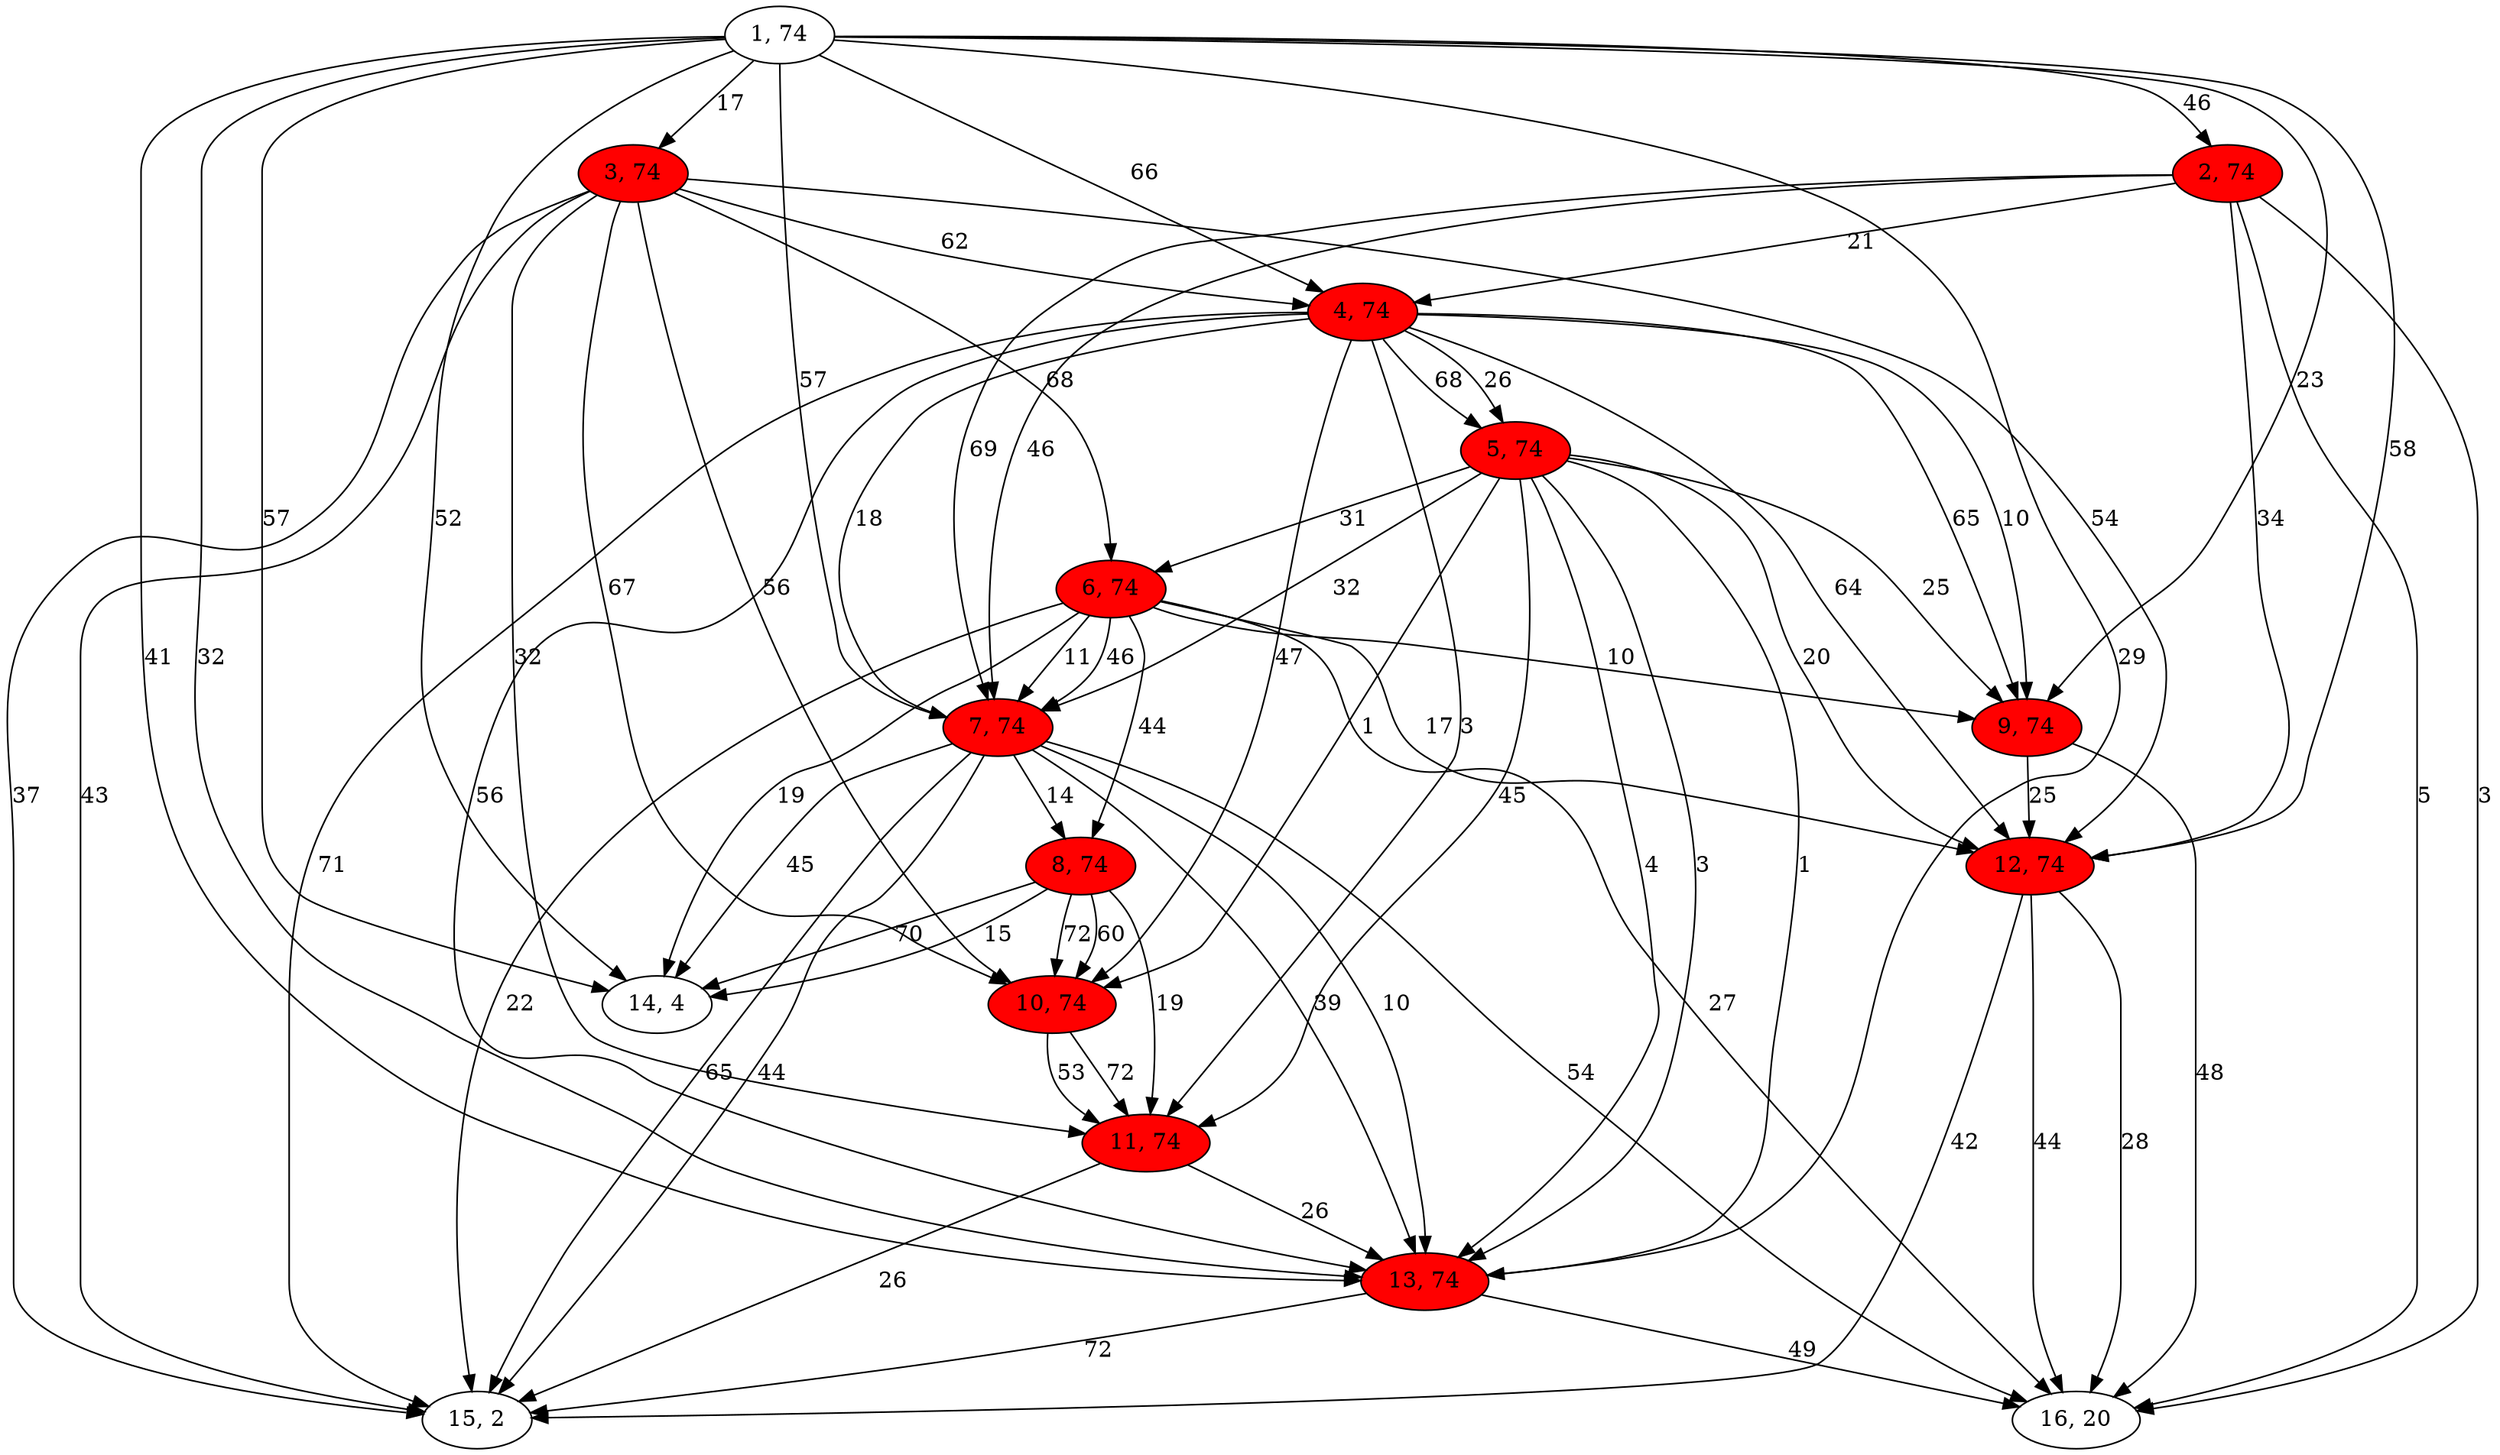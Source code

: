 digraph G{
1[label="1, 74"]
2[label="2, 74"]
3[label="3, 74"]
4[label="4, 74"]
5[label="5, 74"]
6[label="6, 74"]
7[label="7, 74"]
8[label="8, 74"]
9[label="9, 74"]
10[label="10, 74"]
11[label="11, 74"]
12[label="12, 74"]
13[label="13, 74"]
14[label="14, 4"]
15[label="15, 2"]
16[label="16, 20"]
1->14[label="52"]
1->4[label="66"]
1->13[label="29"]
1->9[label="23"]
1->13[label="32"]
1->12[label="58"]
1->14[label="57"]
1->13[label="41"]
1->7[label="57"]
1->3[label="17"]
1->2[label="46"]
2[style = filled,fillcolor=red]
2->7[label="46"]
2->16[label="5"]
2->12[label="34"]
2->4[label="21"]
2->16[label="3"]
2->7[label="69"]
3[style = filled,fillcolor=red]
3->10[label="67"]
3->10[label="56"]
3->15[label="43"]
3->15[label="37"]
3->11[label="32"]
3->12[label="54"]
3->6[label="68"]
3->4[label="62"]
4[style = filled,fillcolor=red]
4->12[label="64"]
4->11[label="3"]
4->7[label="18"]
4->9[label="65"]
4->5[label="68"]
4->15[label="71"]
4->13[label="56"]
4->10[label="47"]
4->9[label="10"]
4->5[label="26"]
5[style = filled,fillcolor=red]
5->13[label="1"]
5->7[label="32"]
5->9[label="25"]
5->6[label="31"]
5->10[label="1"]
5->13[label="4"]
5->12[label="20"]
5->13[label="3"]
5->11[label="45"]
6[style = filled,fillcolor=red]
6->12[label="17"]
6->15[label="22"]
6->7[label="11"]
6->7[label="46"]
6->9[label="10"]
6->16[label="27"]
6->14[label="19"]
6->8[label="44"]
7[style = filled,fillcolor=red]
7->15[label="44"]
7->8[label="14"]
7->13[label="39"]
7->15[label="65"]
7->16[label="54"]
7->14[label="45"]
7->13[label="10"]
8[style = filled,fillcolor=red]
8->10[label="72"]
8->10[label="60"]
8->14[label="70"]
8->14[label="15"]
8->11[label="19"]
9[style = filled,fillcolor=red]
9->16[label="48"]
9->12[label="25"]
10[style = filled,fillcolor=red]
10->11[label="72"]
10->11[label="53"]
11[style = filled,fillcolor=red]
11->13[label="26"]
11->15[label="26"]
12[style = filled,fillcolor=red]
12->16[label="28"]
12->16[label="44"]
12->15[label="42"]
13[style = filled,fillcolor=red]
13->16[label="49"]
13->15[label="72"]
}
